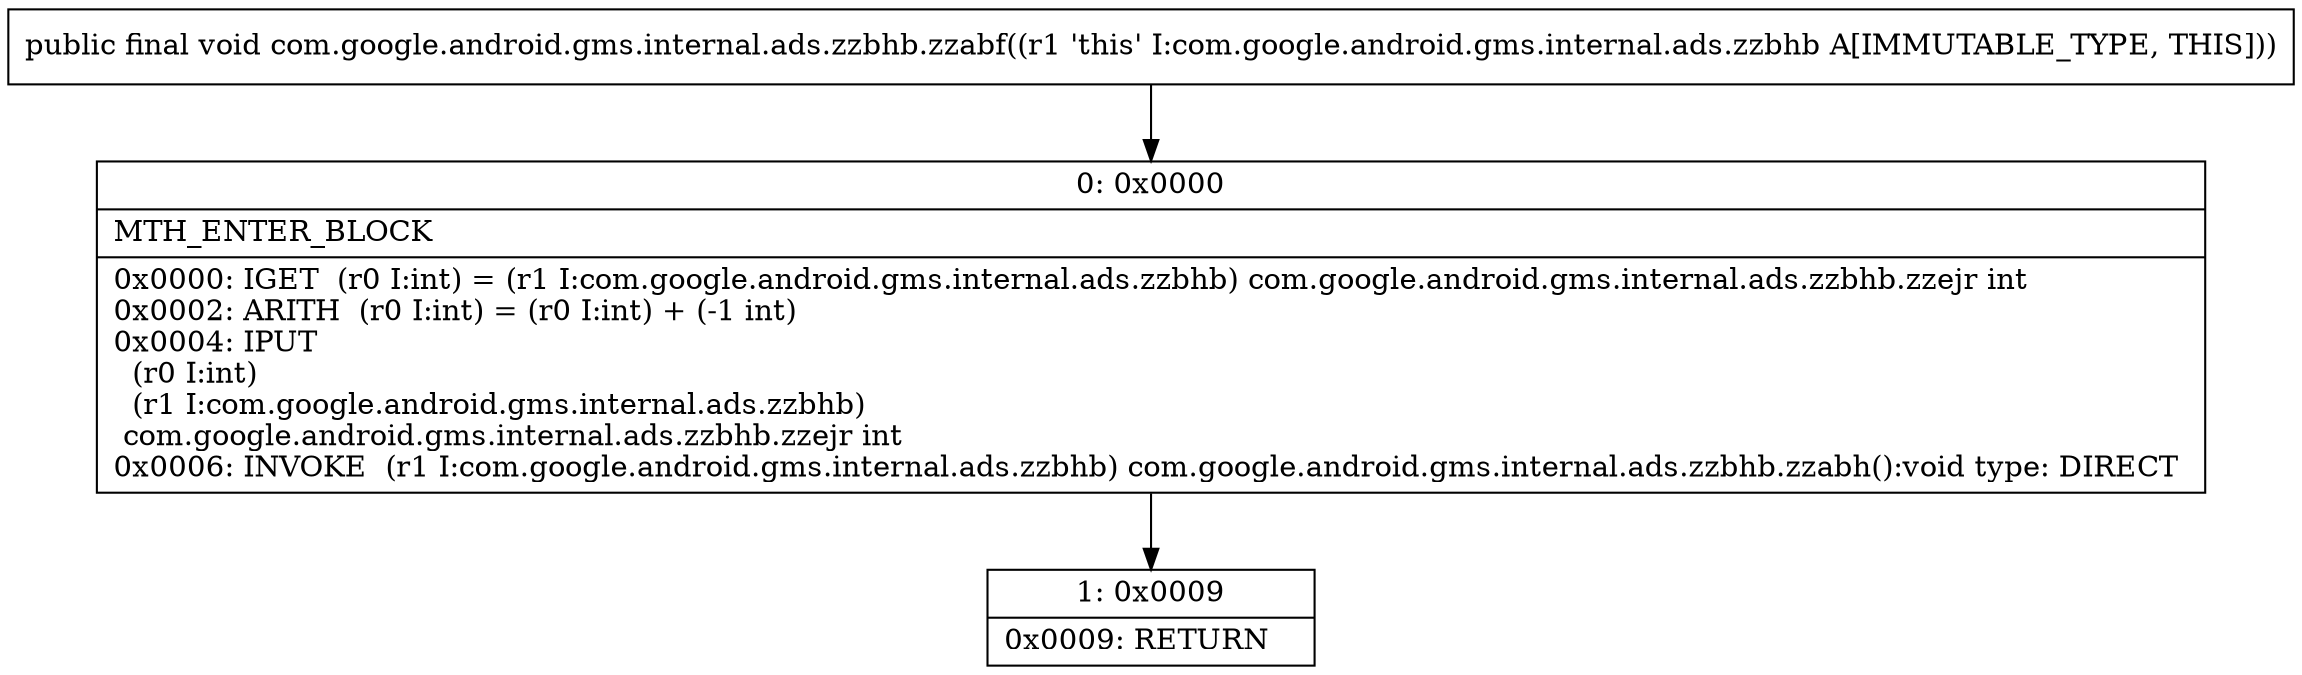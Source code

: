 digraph "CFG forcom.google.android.gms.internal.ads.zzbhb.zzabf()V" {
Node_0 [shape=record,label="{0\:\ 0x0000|MTH_ENTER_BLOCK\l|0x0000: IGET  (r0 I:int) = (r1 I:com.google.android.gms.internal.ads.zzbhb) com.google.android.gms.internal.ads.zzbhb.zzejr int \l0x0002: ARITH  (r0 I:int) = (r0 I:int) + (\-1 int) \l0x0004: IPUT  \l  (r0 I:int)\l  (r1 I:com.google.android.gms.internal.ads.zzbhb)\l com.google.android.gms.internal.ads.zzbhb.zzejr int \l0x0006: INVOKE  (r1 I:com.google.android.gms.internal.ads.zzbhb) com.google.android.gms.internal.ads.zzbhb.zzabh():void type: DIRECT \l}"];
Node_1 [shape=record,label="{1\:\ 0x0009|0x0009: RETURN   \l}"];
MethodNode[shape=record,label="{public final void com.google.android.gms.internal.ads.zzbhb.zzabf((r1 'this' I:com.google.android.gms.internal.ads.zzbhb A[IMMUTABLE_TYPE, THIS])) }"];
MethodNode -> Node_0;
Node_0 -> Node_1;
}

